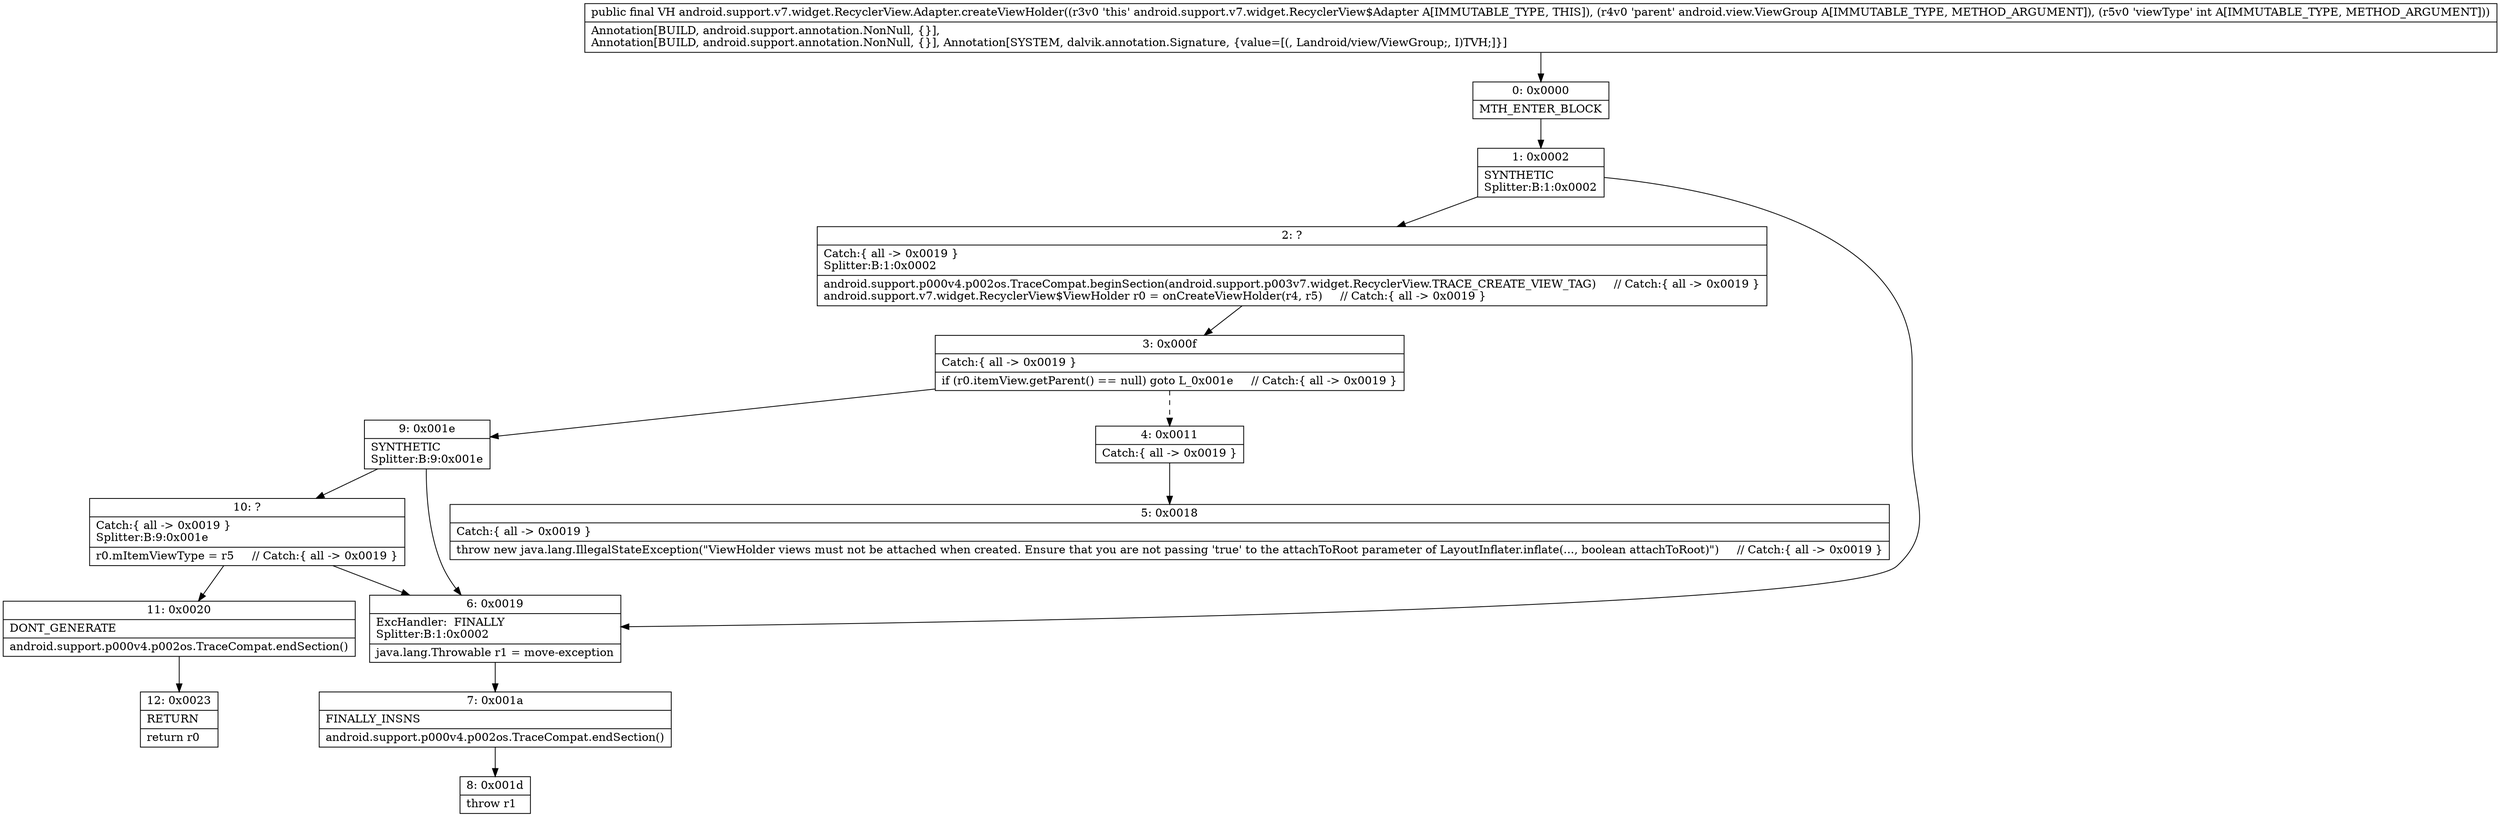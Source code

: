 digraph "CFG forandroid.support.v7.widget.RecyclerView.Adapter.createViewHolder(Landroid\/view\/ViewGroup;I)Landroid\/support\/v7\/widget\/RecyclerView$ViewHolder;" {
Node_0 [shape=record,label="{0\:\ 0x0000|MTH_ENTER_BLOCK\l}"];
Node_1 [shape=record,label="{1\:\ 0x0002|SYNTHETIC\lSplitter:B:1:0x0002\l}"];
Node_2 [shape=record,label="{2\:\ ?|Catch:\{ all \-\> 0x0019 \}\lSplitter:B:1:0x0002\l|android.support.p000v4.p002os.TraceCompat.beginSection(android.support.p003v7.widget.RecyclerView.TRACE_CREATE_VIEW_TAG)     \/\/ Catch:\{ all \-\> 0x0019 \}\landroid.support.v7.widget.RecyclerView$ViewHolder r0 = onCreateViewHolder(r4, r5)     \/\/ Catch:\{ all \-\> 0x0019 \}\l}"];
Node_3 [shape=record,label="{3\:\ 0x000f|Catch:\{ all \-\> 0x0019 \}\l|if (r0.itemView.getParent() == null) goto L_0x001e     \/\/ Catch:\{ all \-\> 0x0019 \}\l}"];
Node_4 [shape=record,label="{4\:\ 0x0011|Catch:\{ all \-\> 0x0019 \}\l}"];
Node_5 [shape=record,label="{5\:\ 0x0018|Catch:\{ all \-\> 0x0019 \}\l|throw new java.lang.IllegalStateException(\"ViewHolder views must not be attached when created. Ensure that you are not passing 'true' to the attachToRoot parameter of LayoutInflater.inflate(..., boolean attachToRoot)\")     \/\/ Catch:\{ all \-\> 0x0019 \}\l}"];
Node_6 [shape=record,label="{6\:\ 0x0019|ExcHandler:  FINALLY\lSplitter:B:1:0x0002\l|java.lang.Throwable r1 = move\-exception\l}"];
Node_7 [shape=record,label="{7\:\ 0x001a|FINALLY_INSNS\l|android.support.p000v4.p002os.TraceCompat.endSection()\l}"];
Node_8 [shape=record,label="{8\:\ 0x001d|throw r1\l}"];
Node_9 [shape=record,label="{9\:\ 0x001e|SYNTHETIC\lSplitter:B:9:0x001e\l}"];
Node_10 [shape=record,label="{10\:\ ?|Catch:\{ all \-\> 0x0019 \}\lSplitter:B:9:0x001e\l|r0.mItemViewType = r5     \/\/ Catch:\{ all \-\> 0x0019 \}\l}"];
Node_11 [shape=record,label="{11\:\ 0x0020|DONT_GENERATE\l|android.support.p000v4.p002os.TraceCompat.endSection()\l}"];
Node_12 [shape=record,label="{12\:\ 0x0023|RETURN\l|return r0\l}"];
MethodNode[shape=record,label="{public final VH android.support.v7.widget.RecyclerView.Adapter.createViewHolder((r3v0 'this' android.support.v7.widget.RecyclerView$Adapter A[IMMUTABLE_TYPE, THIS]), (r4v0 'parent' android.view.ViewGroup A[IMMUTABLE_TYPE, METHOD_ARGUMENT]), (r5v0 'viewType' int A[IMMUTABLE_TYPE, METHOD_ARGUMENT]))  | Annotation[BUILD, android.support.annotation.NonNull, \{\}], \lAnnotation[BUILD, android.support.annotation.NonNull, \{\}], Annotation[SYSTEM, dalvik.annotation.Signature, \{value=[(, Landroid\/view\/ViewGroup;, I)TVH;]\}]\l}"];
MethodNode -> Node_0;
Node_0 -> Node_1;
Node_1 -> Node_2;
Node_1 -> Node_6;
Node_2 -> Node_3;
Node_3 -> Node_4[style=dashed];
Node_3 -> Node_9;
Node_4 -> Node_5;
Node_6 -> Node_7;
Node_7 -> Node_8;
Node_9 -> Node_10;
Node_9 -> Node_6;
Node_10 -> Node_11;
Node_10 -> Node_6;
Node_11 -> Node_12;
}


